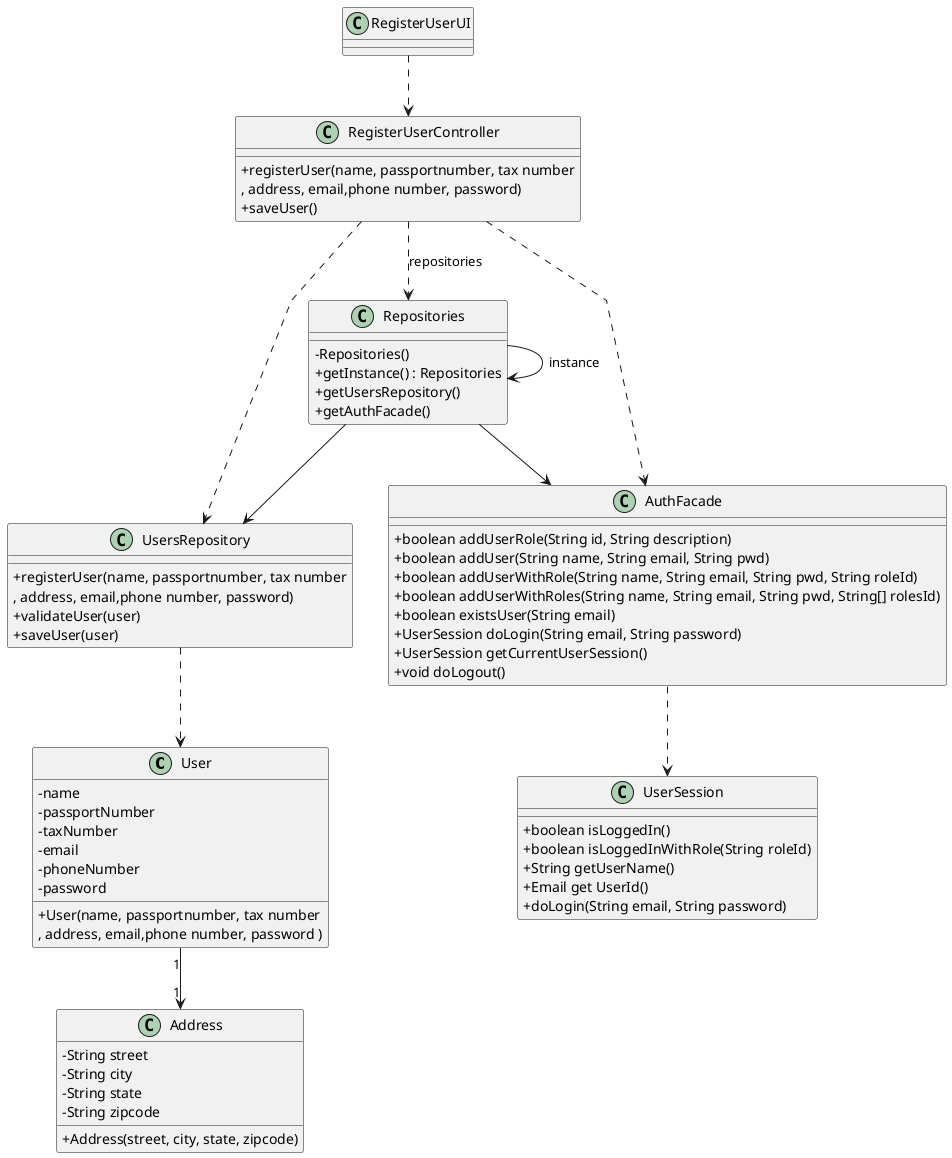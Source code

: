 @startuml
'skinparam monochrome true
skinparam packageStyle rectangle
skinparam shadowing false
skinparam linetype polyline
'skinparam linetype orto

skinparam classAttributeIconSize 0

class User {
    - name
    - passportNumber
    - taxNumber
    - email
    - phoneNumber
    - password
    + User(name, passportnumber, tax number\n, address, email,phone number, password )
}
class Repositories {
    - Repositories()
    + getInstance() : Repositories
    + getUsersRepository()
    + getAuthFacade()

}
class UsersRepository{
+registerUser(name, passportnumber, tax number\n, address, email,phone number, password)
+validateUser(user)
+saveUser(user)
}


class AuthFacade{
+boolean addUserRole(String id, String description)
+boolean addUser(String name, String email, String pwd)
+boolean addUserWithRole(String name, String email, String pwd, String roleId)
+boolean addUserWithRoles(String name, String email, String pwd, String[] rolesId)
+boolean existsUser(String email)
+UserSession doLogin(String email, String password)
+UserSession getCurrentUserSession()
+void doLogout()
}

class UserSession{
  +boolean isLoggedIn()
  +boolean isLoggedInWithRole(String roleId)
  +String getUserName()
  +Email get UserId()
  + doLogin(String email, String password)
}


class RegisterUserController {
  +registerUser(name, passportnumber, tax number\n, address, email,phone number, password)
  +saveUser()
}

class RegisterUserUI {

}
class Address {
  -String street
  -String city
  -String state
  -String zipcode
  +Address(street, city, state, zipcode)
}
'UI
RegisterUserUI ..> RegisterUserController

'Controller
RegisterUserController ..> AuthFacade
RegisterUserController ..> UsersRepository
RegisterUserController ..> Repositories : repositories
'Repositories
Repositories --> Repositories : instance
Repositories --> UsersRepository
Repositories --> AuthFacade

'AuthFacade
AuthFacade ..> UserSession
'/User ..> UserSession'/

UsersRepository ..> User
'User
User "1" --> "1" Address

@enduml